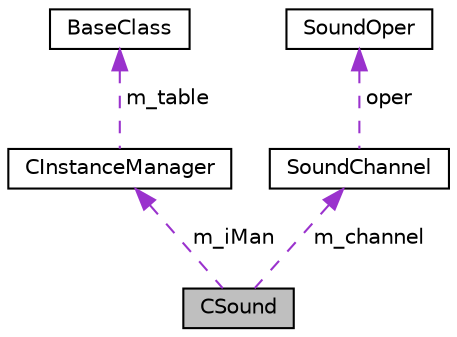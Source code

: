 digraph G
{
  edge [fontname="Helvetica",fontsize="10",labelfontname="Helvetica",labelfontsize="10"];
  node [fontname="Helvetica",fontsize="10",shape=record];
  Node1 [label="CSound",height=0.2,width=0.4,color="black", fillcolor="grey75", style="filled" fontcolor="black"];
  Node2 -> Node1 [dir="back",color="darkorchid3",fontsize="10",style="dashed",label=" m_iMan" ,fontname="Helvetica"];
  Node2 [label="CInstanceManager",height=0.2,width=0.4,color="black", fillcolor="white", style="filled",URL="$class_c_instance_manager.html"];
  Node3 -> Node2 [dir="back",color="darkorchid3",fontsize="10",style="dashed",label=" m_table" ,fontname="Helvetica"];
  Node3 [label="BaseClass",height=0.2,width=0.4,color="black", fillcolor="white", style="filled",URL="$struct_base_class.html"];
  Node4 -> Node1 [dir="back",color="darkorchid3",fontsize="10",style="dashed",label=" m_channel" ,fontname="Helvetica"];
  Node4 [label="SoundChannel",height=0.2,width=0.4,color="black", fillcolor="white", style="filled",URL="$struct_sound_channel.html"];
  Node5 -> Node4 [dir="back",color="darkorchid3",fontsize="10",style="dashed",label=" oper" ,fontname="Helvetica"];
  Node5 [label="SoundOper",height=0.2,width=0.4,color="black", fillcolor="white", style="filled",URL="$struct_sound_oper.html"];
}
